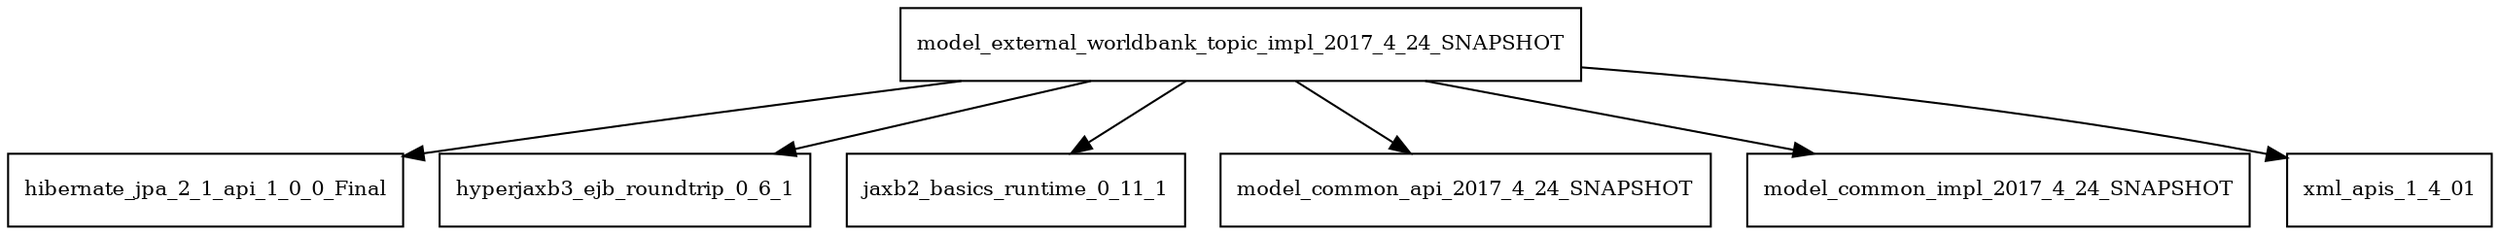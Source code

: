 digraph model_external_worldbank_topic_impl_2017_4_24_SNAPSHOT_dependencies {
  node [shape = box, fontsize=10.0];
  model_external_worldbank_topic_impl_2017_4_24_SNAPSHOT -> hibernate_jpa_2_1_api_1_0_0_Final;
  model_external_worldbank_topic_impl_2017_4_24_SNAPSHOT -> hyperjaxb3_ejb_roundtrip_0_6_1;
  model_external_worldbank_topic_impl_2017_4_24_SNAPSHOT -> jaxb2_basics_runtime_0_11_1;
  model_external_worldbank_topic_impl_2017_4_24_SNAPSHOT -> model_common_api_2017_4_24_SNAPSHOT;
  model_external_worldbank_topic_impl_2017_4_24_SNAPSHOT -> model_common_impl_2017_4_24_SNAPSHOT;
  model_external_worldbank_topic_impl_2017_4_24_SNAPSHOT -> xml_apis_1_4_01;
}

